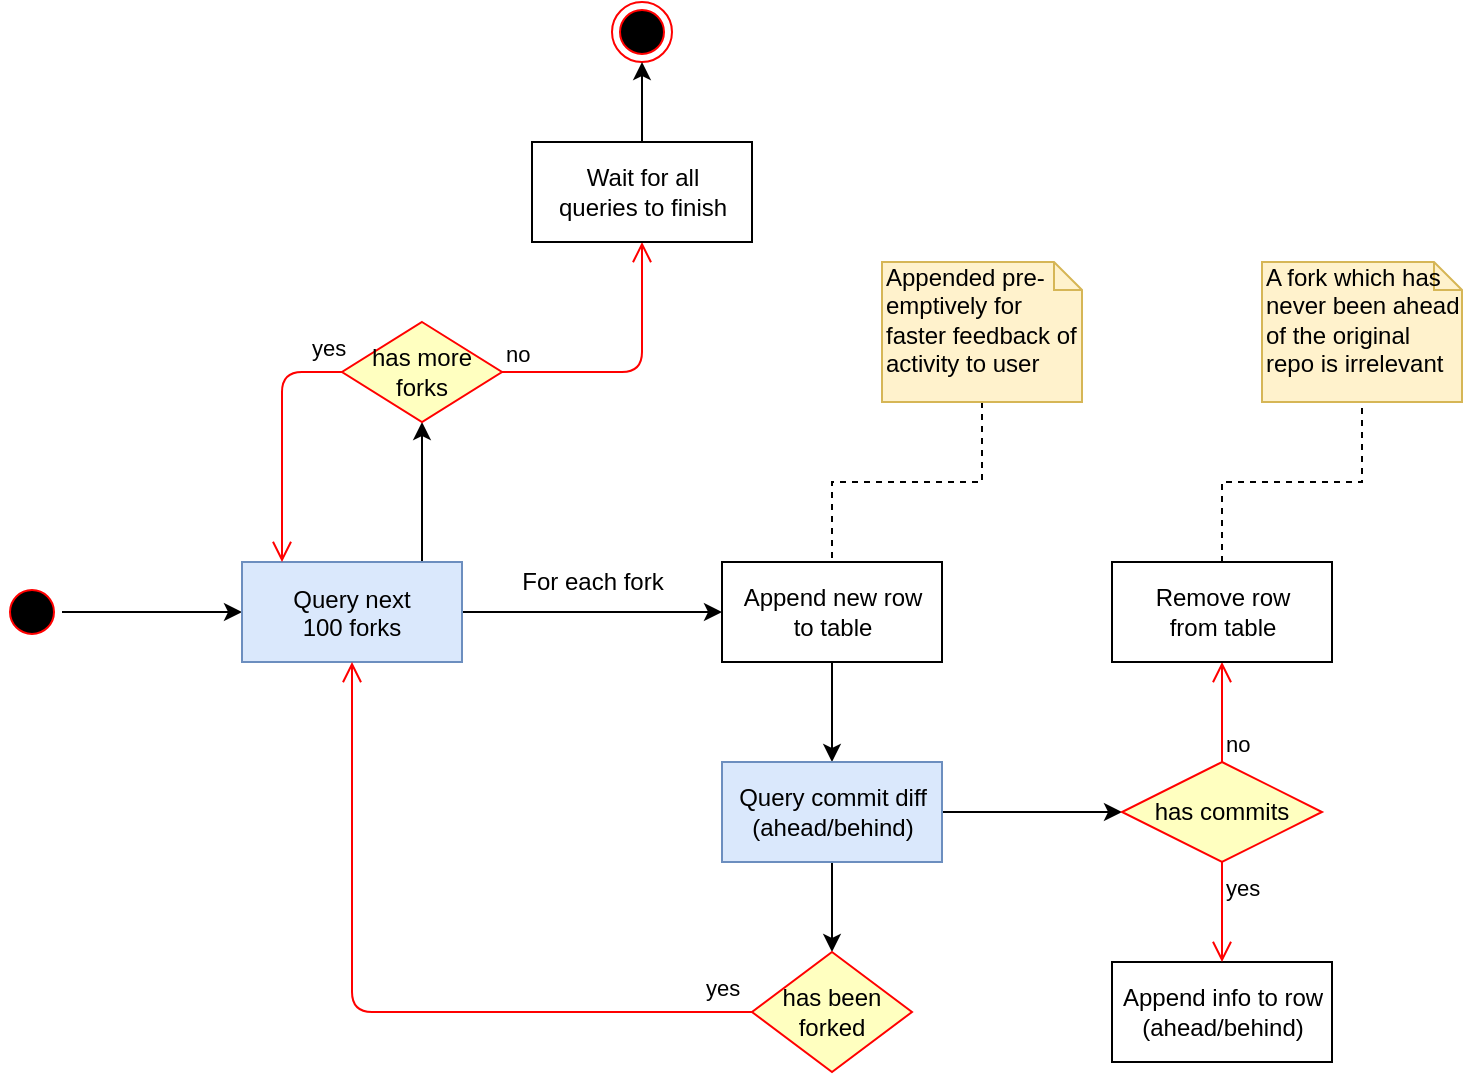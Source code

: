 <mxfile version="13.8.1" type="device"><diagram name="Page-1" id="e7e014a7-5840-1c2e-5031-d8a46d1fe8dd"><mxGraphModel dx="981" dy="526" grid="1" gridSize="10" guides="1" tooltips="1" connect="1" arrows="1" fold="1" page="1" pageScale="1" pageWidth="1169" pageHeight="826" background="#ffffff" math="0" shadow="0"><root><mxCell id="0"/><mxCell id="1" parent="0"/><mxCell id="7bm91QlZU6cceuI7xLpG-47" style="edgeStyle=orthogonalEdgeStyle;rounded=0;orthogonalLoop=1;jettySize=auto;html=1;" parent="1" source="5" target="7" edge="1"><mxGeometry relative="1" as="geometry"/></mxCell><mxCell id="5" value="" style="ellipse;shape=startState;fillColor=#000000;strokeColor=#ff0000;direction=south;" parent="1" vertex="1"><mxGeometry x="30" y="400" width="30" height="30" as="geometry"/></mxCell><mxCell id="7bm91QlZU6cceuI7xLpG-45" style="edgeStyle=orthogonalEdgeStyle;rounded=0;orthogonalLoop=1;jettySize=auto;html=1;" parent="1" source="7" target="7bm91QlZU6cceuI7xLpG-42" edge="1"><mxGeometry relative="1" as="geometry"/></mxCell><mxCell id="7bm91QlZU6cceuI7xLpG-66" style="edgeStyle=orthogonalEdgeStyle;rounded=0;orthogonalLoop=1;jettySize=auto;html=1;entryX=0.5;entryY=1;entryDx=0;entryDy=0;endArrow=classic;endFill=1;strokeColor=#000000;" parent="1" source="7" target="7bm91QlZU6cceuI7xLpG-63" edge="1"><mxGeometry relative="1" as="geometry"><Array as="points"><mxPoint x="240" y="370"/><mxPoint x="240" y="370"/></Array></mxGeometry></mxCell><mxCell id="7" value="Query next&#10;100 forks" style="fillColor=#dae8fc;strokeColor=#6c8ebf;" parent="1" vertex="1"><mxGeometry x="150" y="390" width="110" height="50" as="geometry"/></mxCell><mxCell id="7bm91QlZU6cceuI7xLpG-41" value="" style="ellipse;html=1;shape=endState;fillColor=#000000;strokeColor=#ff0000;" parent="1" vertex="1"><mxGeometry x="335" y="110" width="30" height="30" as="geometry"/></mxCell><mxCell id="7bm91QlZU6cceuI7xLpG-44" style="edgeStyle=orthogonalEdgeStyle;rounded=0;orthogonalLoop=1;jettySize=auto;html=1;entryX=0.5;entryY=0;entryDx=0;entryDy=0;" parent="1" source="7bm91QlZU6cceuI7xLpG-42" target="7bm91QlZU6cceuI7xLpG-43" edge="1"><mxGeometry relative="1" as="geometry"/></mxCell><mxCell id="7bm91QlZU6cceuI7xLpG-42" value="Append new row&lt;br&gt;to table" style="html=1;" parent="1" vertex="1"><mxGeometry x="389.998" y="390" width="110" height="50" as="geometry"/></mxCell><mxCell id="7bm91QlZU6cceuI7xLpG-54" style="edgeStyle=orthogonalEdgeStyle;rounded=0;orthogonalLoop=1;jettySize=auto;html=1;entryX=0;entryY=0.5;entryDx=0;entryDy=0;" parent="1" source="7bm91QlZU6cceuI7xLpG-43" target="7bm91QlZU6cceuI7xLpG-50" edge="1"><mxGeometry relative="1" as="geometry"/></mxCell><mxCell id="0y3KD3F9Avc7vMCj-KVn-7" style="edgeStyle=orthogonalEdgeStyle;rounded=0;orthogonalLoop=1;jettySize=auto;html=1;" edge="1" parent="1" source="7bm91QlZU6cceuI7xLpG-43" target="7bm91QlZU6cceuI7xLpG-59"><mxGeometry relative="1" as="geometry"/></mxCell><mxCell id="7bm91QlZU6cceuI7xLpG-43" value="Query commit diff&lt;br&gt;(ahead/behind)" style="html=1;fillColor=#dae8fc;strokeColor=#6c8ebf;" parent="1" vertex="1"><mxGeometry x="390" y="490" width="110" height="50" as="geometry"/></mxCell><mxCell id="7bm91QlZU6cceuI7xLpG-48" value="For each fork&lt;br&gt;" style="text;html=1;align=center;verticalAlign=middle;resizable=0;points=[];autosize=1;" parent="1" vertex="1"><mxGeometry x="280" y="390" width="90" height="20" as="geometry"/></mxCell><mxCell id="7bm91QlZU6cceuI7xLpG-49" value="Append info to row&lt;br&gt;(ahead/behind)" style="html=1;" parent="1" vertex="1"><mxGeometry x="585" y="590" width="110" height="50" as="geometry"/></mxCell><mxCell id="7bm91QlZU6cceuI7xLpG-50" value="has commits" style="rhombus;whiteSpace=wrap;html=1;fillColor=#ffffc0;strokeColor=#ff0000;" parent="1" vertex="1"><mxGeometry x="590" y="490" width="100" height="50" as="geometry"/></mxCell><mxCell id="7bm91QlZU6cceuI7xLpG-51" value="no" style="edgeStyle=orthogonalEdgeStyle;html=1;align=left;verticalAlign=bottom;endArrow=open;endSize=8;strokeColor=#ff0000;" parent="1" source="7bm91QlZU6cceuI7xLpG-50" target="7bm91QlZU6cceuI7xLpG-55" edge="1"><mxGeometry x="-1" relative="1" as="geometry"><mxPoint x="770" y="515" as="targetPoint"/></mxGeometry></mxCell><mxCell id="7bm91QlZU6cceuI7xLpG-52" value="yes" style="edgeStyle=orthogonalEdgeStyle;html=1;align=left;verticalAlign=top;endArrow=open;endSize=8;strokeColor=#ff0000;" parent="1" source="7bm91QlZU6cceuI7xLpG-50" edge="1"><mxGeometry x="-1" relative="1" as="geometry"><mxPoint x="640" y="590" as="targetPoint"/></mxGeometry></mxCell><mxCell id="0y3KD3F9Avc7vMCj-KVn-9" style="edgeStyle=orthogonalEdgeStyle;rounded=0;orthogonalLoop=1;jettySize=auto;html=1;entryX=0.5;entryY=1;entryDx=0;entryDy=0;entryPerimeter=0;endArrow=none;endFill=0;dashed=1;" edge="1" parent="1" source="7bm91QlZU6cceuI7xLpG-55" target="0y3KD3F9Avc7vMCj-KVn-8"><mxGeometry relative="1" as="geometry"/></mxCell><mxCell id="7bm91QlZU6cceuI7xLpG-55" value="Remove row&lt;br&gt;from table" style="html=1;" parent="1" vertex="1"><mxGeometry x="585" y="390" width="110" height="50" as="geometry"/></mxCell><mxCell id="7bm91QlZU6cceuI7xLpG-57" style="edgeStyle=orthogonalEdgeStyle;orthogonalLoop=1;jettySize=auto;html=1;entryX=0.5;entryY=0;entryDx=0;entryDy=0;rounded=0;dashed=1;endArrow=none;endFill=0;" parent="1" source="7bm91QlZU6cceuI7xLpG-56" target="7bm91QlZU6cceuI7xLpG-42" edge="1"><mxGeometry relative="1" as="geometry"/></mxCell><mxCell id="7bm91QlZU6cceuI7xLpG-56" value="Appended pre-emptively for faster feedback of activity to user" style="shape=note;whiteSpace=wrap;html=1;size=14;verticalAlign=top;align=left;spacingTop=-6;fillColor=#fff2cc;strokeColor=#d6b656;" parent="1" vertex="1"><mxGeometry x="470" y="240" width="100" height="70" as="geometry"/></mxCell><mxCell id="7bm91QlZU6cceuI7xLpG-59" value="has been forked" style="rhombus;whiteSpace=wrap;html=1;fillColor=#ffffc0;strokeColor=#ff0000;" parent="1" vertex="1"><mxGeometry x="405" y="585" width="80" height="60" as="geometry"/></mxCell><mxCell id="7bm91QlZU6cceuI7xLpG-61" value="yes" style="edgeStyle=orthogonalEdgeStyle;html=1;align=left;verticalAlign=top;endArrow=open;endSize=8;strokeColor=#ff0000;" parent="1" source="7bm91QlZU6cceuI7xLpG-59" target="7" edge="1"><mxGeometry x="0.2" y="-175" relative="1" as="geometry"><mxPoint x="640" y="810" as="targetPoint"/><mxPoint as="offset"/></mxGeometry></mxCell><mxCell id="7bm91QlZU6cceuI7xLpG-63" value="has more forks" style="rhombus;whiteSpace=wrap;html=1;fillColor=#ffffc0;strokeColor=#ff0000;" parent="1" vertex="1"><mxGeometry x="200" y="270" width="80" height="50" as="geometry"/></mxCell><mxCell id="7bm91QlZU6cceuI7xLpG-64" value="no" style="edgeStyle=orthogonalEdgeStyle;html=1;align=left;verticalAlign=bottom;endArrow=open;endSize=8;strokeColor=#ff0000;entryX=0.5;entryY=1;entryDx=0;entryDy=0;" parent="1" source="7bm91QlZU6cceuI7xLpG-63" target="0y3KD3F9Avc7vMCj-KVn-10" edge="1"><mxGeometry x="-1" relative="1" as="geometry"><mxPoint x="350" y="230" as="targetPoint"/></mxGeometry></mxCell><mxCell id="7bm91QlZU6cceuI7xLpG-65" value="yes" style="edgeStyle=orthogonalEdgeStyle;html=1;align=left;verticalAlign=top;endArrow=open;endSize=8;strokeColor=#ff0000;" parent="1" source="7bm91QlZU6cceuI7xLpG-63" target="7" edge="1"><mxGeometry x="-0.724" y="-25" relative="1" as="geometry"><mxPoint x="220" y="360" as="targetPoint"/><Array as="points"><mxPoint x="170" y="295"/></Array><mxPoint as="offset"/></mxGeometry></mxCell><mxCell id="0y3KD3F9Avc7vMCj-KVn-8" value="A fork which has never been ahead of the original repo is irrelevant" style="shape=note;whiteSpace=wrap;html=1;size=14;verticalAlign=top;align=left;spacingTop=-6;fillColor=#fff2cc;strokeColor=#d6b656;" vertex="1" parent="1"><mxGeometry x="660" y="240" width="100" height="70" as="geometry"/></mxCell><mxCell id="0y3KD3F9Avc7vMCj-KVn-11" style="edgeStyle=orthogonalEdgeStyle;rounded=0;orthogonalLoop=1;jettySize=auto;html=1;endArrow=classic;endFill=1;" edge="1" parent="1" source="0y3KD3F9Avc7vMCj-KVn-10" target="7bm91QlZU6cceuI7xLpG-41"><mxGeometry relative="1" as="geometry"/></mxCell><mxCell id="0y3KD3F9Avc7vMCj-KVn-10" value="Wait for all &lt;br&gt;queries to finish" style="html=1;" vertex="1" parent="1"><mxGeometry x="295" y="180" width="110" height="50" as="geometry"/></mxCell></root></mxGraphModel></diagram></mxfile>